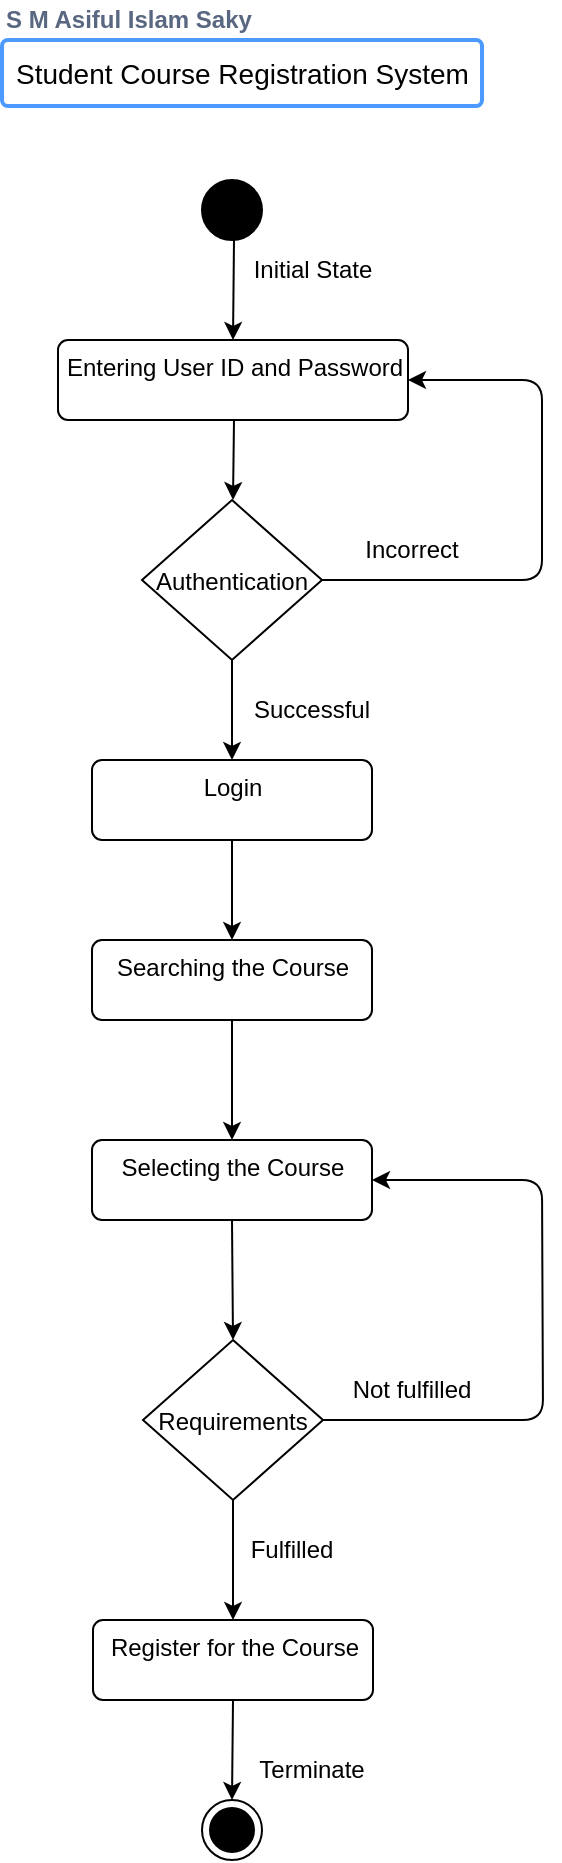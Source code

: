 <mxfile>
    <diagram id="VHtn3DVtJI33nrzrSPQX" name="Page-1">
        <mxGraphModel dx="1475" dy="1980" grid="1" gridSize="10" guides="1" tooltips="1" connect="1" arrows="1" fold="1" page="1" pageScale="1" pageWidth="850" pageHeight="1100" math="0" shadow="0">
            <root>
                <mxCell id="0"/>
                <mxCell id="1" parent="0"/>
                <mxCell id="2" value="" style="ellipse;fillColor=strokeColor;" vertex="1" parent="1">
                    <mxGeometry x="410" y="50" width="30" height="30" as="geometry"/>
                </mxCell>
                <mxCell id="3" value="" style="ellipse;html=1;shape=endState;fillColor=strokeColor;" vertex="1" parent="1">
                    <mxGeometry x="410" y="860" width="30" height="30" as="geometry"/>
                </mxCell>
                <mxCell id="16" style="edgeStyle=none;html=1;exitX=1;exitY=0.5;exitDx=0;exitDy=0;entryX=1;entryY=0.5;entryDx=0;entryDy=0;" edge="1" parent="1" source="4" target="5">
                    <mxGeometry relative="1" as="geometry">
                        <mxPoint x="580" y="100" as="targetPoint"/>
                        <Array as="points">
                            <mxPoint x="580" y="250"/>
                            <mxPoint x="580" y="150"/>
                        </Array>
                    </mxGeometry>
                </mxCell>
                <mxCell id="17" style="edgeStyle=none;html=1;exitX=0.5;exitY=1;exitDx=0;exitDy=0;" edge="1" parent="1" source="4">
                    <mxGeometry relative="1" as="geometry">
                        <mxPoint x="425" y="340" as="targetPoint"/>
                    </mxGeometry>
                </mxCell>
                <mxCell id="4" value="Authentication" style="rhombus;" vertex="1" parent="1">
                    <mxGeometry x="380" y="210" width="90" height="80" as="geometry"/>
                </mxCell>
                <mxCell id="5" value="Entering User ID and Password" style="html=1;align=center;verticalAlign=top;rounded=1;absoluteArcSize=1;arcSize=10;dashed=0;" vertex="1" parent="1">
                    <mxGeometry x="338" y="130" width="175" height="40" as="geometry"/>
                </mxCell>
                <mxCell id="6" value="Login" style="html=1;align=center;verticalAlign=top;rounded=1;absoluteArcSize=1;arcSize=10;dashed=0;" vertex="1" parent="1">
                    <mxGeometry x="355" y="340" width="140" height="40" as="geometry"/>
                </mxCell>
                <mxCell id="7" value="Register for the Course" style="html=1;align=center;verticalAlign=top;rounded=1;absoluteArcSize=1;arcSize=10;dashed=0;" vertex="1" parent="1">
                    <mxGeometry x="355.5" y="770" width="140" height="40" as="geometry"/>
                </mxCell>
                <mxCell id="8" value="Selecting the Course" style="html=1;align=center;verticalAlign=top;rounded=1;absoluteArcSize=1;arcSize=10;dashed=0;" vertex="1" parent="1">
                    <mxGeometry x="355" y="530" width="140" height="40" as="geometry"/>
                </mxCell>
                <mxCell id="9" value="Searching the Course" style="html=1;align=center;verticalAlign=top;rounded=1;absoluteArcSize=1;arcSize=10;dashed=0;" vertex="1" parent="1">
                    <mxGeometry x="355" y="430" width="140" height="40" as="geometry"/>
                </mxCell>
                <mxCell id="10" value="" style="endArrow=classic;html=1;exitX=0.5;exitY=1;exitDx=0;exitDy=0;entryX=0.5;entryY=0;entryDx=0;entryDy=0;" edge="1" parent="1" source="6" target="9">
                    <mxGeometry width="50" height="50" relative="1" as="geometry">
                        <mxPoint x="425" y="390" as="sourcePoint"/>
                        <mxPoint x="420" y="440" as="targetPoint"/>
                    </mxGeometry>
                </mxCell>
                <mxCell id="11" value="" style="endArrow=classic;html=1;exitX=0.5;exitY=1;exitDx=0;exitDy=0;" edge="1" parent="1" source="9">
                    <mxGeometry width="50" height="50" relative="1" as="geometry">
                        <mxPoint x="400" y="575" as="sourcePoint"/>
                        <mxPoint x="425" y="530" as="targetPoint"/>
                    </mxGeometry>
                </mxCell>
                <mxCell id="12" value="" style="endArrow=classic;html=1;entryX=0.5;entryY=0;entryDx=0;entryDy=0;exitX=0.5;exitY=1;exitDx=0;exitDy=0;" edge="1" parent="1" source="8" target="18">
                    <mxGeometry width="50" height="50" relative="1" as="geometry">
                        <mxPoint x="290" y="590" as="sourcePoint"/>
                        <mxPoint x="340" y="540" as="targetPoint"/>
                    </mxGeometry>
                </mxCell>
                <mxCell id="13" value="" style="endArrow=classic;html=1;entryX=0.5;entryY=0;entryDx=0;entryDy=0;exitX=0.5;exitY=1;exitDx=0;exitDy=0;" edge="1" parent="1" source="18" target="7">
                    <mxGeometry width="50" height="50" relative="1" as="geometry">
                        <mxPoint x="420" y="720" as="sourcePoint"/>
                        <mxPoint x="495.5" y="690" as="targetPoint"/>
                    </mxGeometry>
                </mxCell>
                <mxCell id="14" value="" style="endArrow=classic;html=1;exitX=0.5;exitY=1;exitDx=0;exitDy=0;entryX=0.5;entryY=0;entryDx=0;entryDy=0;" edge="1" parent="1" source="7" target="3">
                    <mxGeometry width="50" height="50" relative="1" as="geometry">
                        <mxPoint x="420" y="850" as="sourcePoint"/>
                        <mxPoint x="470" y="850" as="targetPoint"/>
                    </mxGeometry>
                </mxCell>
                <mxCell id="18" value="Requirements" style="rhombus;" vertex="1" parent="1">
                    <mxGeometry x="380.5" y="630" width="90" height="80" as="geometry"/>
                </mxCell>
                <mxCell id="19" style="edgeStyle=none;html=1;exitX=1;exitY=0.5;exitDx=0;exitDy=0;entryX=1;entryY=0.5;entryDx=0;entryDy=0;" edge="1" parent="1" target="8">
                    <mxGeometry relative="1" as="geometry">
                        <mxPoint x="513.5" y="570" as="targetPoint"/>
                        <mxPoint x="470.5" y="670" as="sourcePoint"/>
                        <Array as="points">
                            <mxPoint x="580.5" y="670"/>
                            <mxPoint x="580" y="550"/>
                        </Array>
                    </mxGeometry>
                </mxCell>
                <mxCell id="20" value="Terminate" style="text;html=1;strokeColor=none;fillColor=none;align=center;verticalAlign=middle;whiteSpace=wrap;rounded=0;" vertex="1" parent="1">
                    <mxGeometry x="435" y="830" width="60" height="30" as="geometry"/>
                </mxCell>
                <mxCell id="21" value="Successful" style="text;html=1;strokeColor=none;fillColor=none;align=center;verticalAlign=middle;whiteSpace=wrap;rounded=0;" vertex="1" parent="1">
                    <mxGeometry x="435" y="300" width="60" height="30" as="geometry"/>
                </mxCell>
                <mxCell id="22" value="Incorrect" style="text;html=1;strokeColor=none;fillColor=none;align=center;verticalAlign=middle;whiteSpace=wrap;rounded=0;" vertex="1" parent="1">
                    <mxGeometry x="485" y="220" width="60" height="30" as="geometry"/>
                </mxCell>
                <mxCell id="23" value="Not fulfilled" style="text;html=1;strokeColor=none;fillColor=none;align=center;verticalAlign=middle;whiteSpace=wrap;rounded=0;" vertex="1" parent="1">
                    <mxGeometry x="480" y="640" width="70" height="30" as="geometry"/>
                </mxCell>
                <mxCell id="24" value="Fulfilled" style="text;html=1;strokeColor=none;fillColor=none;align=center;verticalAlign=middle;whiteSpace=wrap;rounded=0;" vertex="1" parent="1">
                    <mxGeometry x="425" y="720" width="60" height="30" as="geometry"/>
                </mxCell>
                <mxCell id="25" value="Initial State" style="text;html=1;strokeColor=none;fillColor=none;align=center;verticalAlign=middle;whiteSpace=wrap;rounded=0;" vertex="1" parent="1">
                    <mxGeometry x="427.5" y="80" width="75" height="30" as="geometry"/>
                </mxCell>
                <mxCell id="26" value="" style="endArrow=classic;html=1;entryX=0.5;entryY=0;entryDx=0;entryDy=0;" edge="1" parent="1" target="5">
                    <mxGeometry width="50" height="50" relative="1" as="geometry">
                        <mxPoint x="426" y="80" as="sourcePoint"/>
                        <mxPoint x="420" y="130" as="targetPoint"/>
                    </mxGeometry>
                </mxCell>
                <mxCell id="27" value="" style="endArrow=classic;html=1;entryX=0.5;entryY=0;entryDx=0;entryDy=0;" edge="1" parent="1">
                    <mxGeometry width="50" height="50" relative="1" as="geometry">
                        <mxPoint x="426" y="170" as="sourcePoint"/>
                        <mxPoint x="425.5" y="210" as="targetPoint"/>
                    </mxGeometry>
                </mxCell>
                <mxCell id="28" value="&lt;font style=&quot;font-size: 12px;&quot;&gt;S M Asiful Islam Saky&lt;/font&gt;" style="fillColor=none;strokeColor=none;html=1;fontSize=11;fontStyle=0;align=left;fontColor=#596780;fontStyle=1;fontSize=11" vertex="1" parent="1">
                    <mxGeometry x="310" y="-40" width="240" height="20" as="geometry"/>
                </mxCell>
                <mxCell id="29" value="&lt;font style=&quot;font-size: 14px;&quot;&gt;Student Course Registration System&lt;/font&gt;" style="rounded=1;arcSize=9;align=left;spacingLeft=5;strokeColor=#4C9AFF;html=1;strokeWidth=2;fontSize=12" vertex="1" parent="1">
                    <mxGeometry x="310" y="-20" width="240" height="33" as="geometry"/>
                </mxCell>
            </root>
        </mxGraphModel>
    </diagram>
</mxfile>